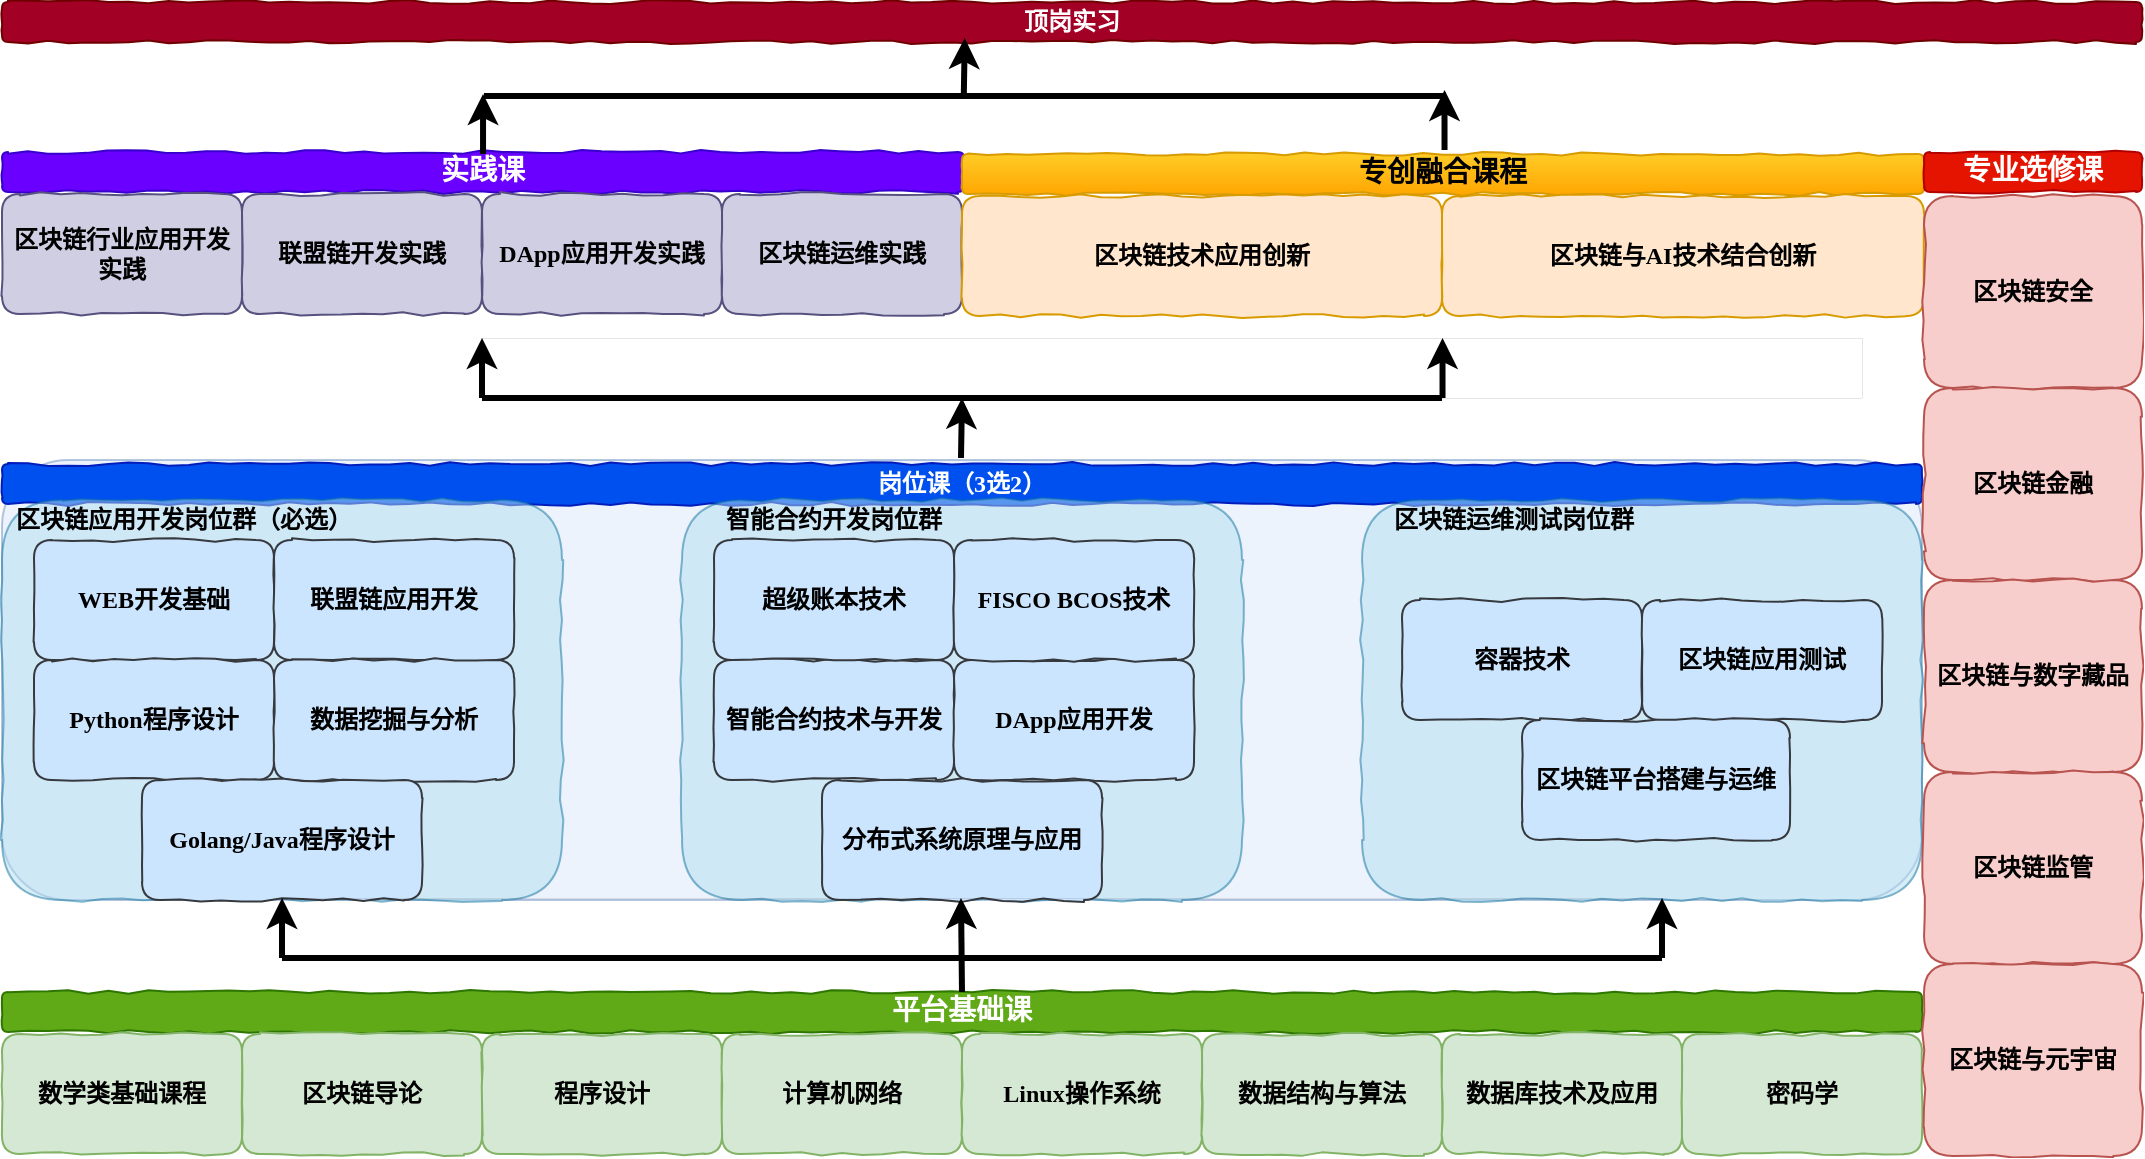 <mxfile version="22.0.5" type="github">
  <diagram name="第 1 页" id="WQdMZFt6NxUerbQakmH6">
    <mxGraphModel dx="1669" dy="532" grid="1" gridSize="10" guides="1" tooltips="1" connect="1" arrows="1" fold="1" page="1" pageScale="1" pageWidth="827" pageHeight="1169" math="0" shadow="0">
      <root>
        <mxCell id="0" />
        <mxCell id="1" parent="0" />
        <mxCell id="ZOFUwKBmkfHkIxBkDhFz-41" value="" style="group" vertex="1" connectable="0" parent="1">
          <mxGeometry x="-240" y="868" width="960" height="80" as="geometry" />
        </mxCell>
        <mxCell id="ZOFUwKBmkfHkIxBkDhFz-2" value="&lt;font style=&quot;font-size: 14px;&quot;&gt;平台基础课&lt;br&gt;&lt;/font&gt;" style="rounded=1;whiteSpace=wrap;html=1;comic=1;fillColor=#60a917;strokeColor=#2D7600;fontColor=#FFFFFF;fontFamily=Comic Sans MS;fontStyle=1" vertex="1" parent="ZOFUwKBmkfHkIxBkDhFz-41">
          <mxGeometry y="-1" width="960" height="20" as="geometry" />
        </mxCell>
        <mxCell id="ZOFUwKBmkfHkIxBkDhFz-3" value="&lt;div&gt;数学类基础课程&lt;/div&gt;" style="rounded=1;whiteSpace=wrap;html=1;comic=1;fontFamily=Comic Sans MS;fillColor=#d5e8d4;strokeColor=#82b366;fontColor=#000000;fontStyle=1" vertex="1" parent="ZOFUwKBmkfHkIxBkDhFz-41">
          <mxGeometry y="20" width="120" height="60" as="geometry" />
        </mxCell>
        <mxCell id="ZOFUwKBmkfHkIxBkDhFz-4" value="&lt;div&gt;&lt;span style=&quot;background-color: initial;&quot;&gt;区块链导论&lt;/span&gt;&lt;/div&gt;" style="rounded=1;whiteSpace=wrap;html=1;comic=1;fontFamily=Comic Sans MS;fillColor=#d5e8d4;strokeColor=#82b366;fontColor=#000000;fontStyle=1" vertex="1" parent="ZOFUwKBmkfHkIxBkDhFz-41">
          <mxGeometry x="120" y="20" width="120" height="60" as="geometry" />
        </mxCell>
        <mxCell id="ZOFUwKBmkfHkIxBkDhFz-5" value="&lt;div&gt;&lt;span style=&quot;background-color: initial;&quot;&gt;程序设计&lt;/span&gt;&lt;/div&gt;" style="rounded=1;whiteSpace=wrap;html=1;comic=1;fontFamily=Comic Sans MS;fillColor=#d5e8d4;strokeColor=#82b366;fontColor=#000000;fontStyle=1" vertex="1" parent="ZOFUwKBmkfHkIxBkDhFz-41">
          <mxGeometry x="240" y="20" width="120" height="60" as="geometry" />
        </mxCell>
        <mxCell id="ZOFUwKBmkfHkIxBkDhFz-6" value="&lt;div&gt;计算机网络&lt;/div&gt;" style="rounded=1;whiteSpace=wrap;html=1;comic=1;fontFamily=Comic Sans MS;fillColor=#d5e8d4;strokeColor=#82b366;fontColor=#000000;fontStyle=1" vertex="1" parent="ZOFUwKBmkfHkIxBkDhFz-41">
          <mxGeometry x="360" y="20" width="120" height="60" as="geometry" />
        </mxCell>
        <mxCell id="ZOFUwKBmkfHkIxBkDhFz-7" value="&lt;div style=&quot;border-color: var(--border-color);&quot;&gt;Linux操作系统&lt;/div&gt;" style="rounded=1;whiteSpace=wrap;html=1;comic=1;fontFamily=Comic Sans MS;fillColor=#d5e8d4;strokeColor=#82b366;fontColor=#000000;fontStyle=1" vertex="1" parent="ZOFUwKBmkfHkIxBkDhFz-41">
          <mxGeometry x="480" y="20" width="120" height="60" as="geometry" />
        </mxCell>
        <mxCell id="ZOFUwKBmkfHkIxBkDhFz-8" value="&lt;div style=&quot;border-color: var(--border-color);&quot;&gt;数据结构与算法&lt;/div&gt;" style="rounded=1;whiteSpace=wrap;html=1;comic=1;fontFamily=Comic Sans MS;fillColor=#d5e8d4;strokeColor=#82b366;fontColor=#000000;fontStyle=1" vertex="1" parent="ZOFUwKBmkfHkIxBkDhFz-41">
          <mxGeometry x="600" y="20" width="120" height="60" as="geometry" />
        </mxCell>
        <mxCell id="ZOFUwKBmkfHkIxBkDhFz-9" value="&lt;div style=&quot;border-color: var(--border-color);&quot;&gt;数据库技术及应用&lt;/div&gt;" style="rounded=1;whiteSpace=wrap;html=1;comic=1;fontFamily=Comic Sans MS;fillColor=#d5e8d4;strokeColor=#82b366;fontColor=#000000;fontStyle=1" vertex="1" parent="ZOFUwKBmkfHkIxBkDhFz-41">
          <mxGeometry x="720" y="20" width="120" height="60" as="geometry" />
        </mxCell>
        <mxCell id="ZOFUwKBmkfHkIxBkDhFz-10" value="&lt;div style=&quot;border-color: var(--border-color);&quot;&gt;&lt;span style=&quot;background-color: initial;&quot;&gt;密码学&lt;/span&gt;&lt;br&gt;&lt;/div&gt;" style="rounded=1;whiteSpace=wrap;html=1;comic=1;fontFamily=Comic Sans MS;fillColor=#d5e8d4;strokeColor=#82b366;fontColor=#000000;fontStyle=1" vertex="1" parent="ZOFUwKBmkfHkIxBkDhFz-41">
          <mxGeometry x="840" y="20" width="120" height="60" as="geometry" />
        </mxCell>
        <mxCell id="ZOFUwKBmkfHkIxBkDhFz-46" value="" style="group;rounded=1;" vertex="1" connectable="0" parent="1">
          <mxGeometry x="-240" y="601" width="960" height="220" as="geometry" />
        </mxCell>
        <mxCell id="ZOFUwKBmkfHkIxBkDhFz-43" value="" style="rounded=1;whiteSpace=wrap;html=1;opacity=50;fillColor=#dae8fc;strokeColor=#6c8ebf;glass=0;" vertex="1" parent="ZOFUwKBmkfHkIxBkDhFz-46">
          <mxGeometry width="960" height="220" as="geometry" />
        </mxCell>
        <mxCell id="ZOFUwKBmkfHkIxBkDhFz-11" value="岗位课（3选2）" style="rounded=1;whiteSpace=wrap;html=1;comic=1;fillColor=#0050ef;strokeColor=#001DBC;fontColor=#FFFFFF;fontFamily=Comic Sans MS;fontStyle=1" vertex="1" parent="ZOFUwKBmkfHkIxBkDhFz-46">
          <mxGeometry y="2" width="960" height="20" as="geometry" />
        </mxCell>
        <mxCell id="ZOFUwKBmkfHkIxBkDhFz-12" value="" style="rounded=1;whiteSpace=wrap;html=1;comic=1;fontFamily=Comic Sans MS;fillColor=#b1ddf0;strokeColor=#10739e;fontColor=#FFFFFF;fontStyle=1;opacity=50;" vertex="1" parent="ZOFUwKBmkfHkIxBkDhFz-46">
          <mxGeometry y="20" width="280" height="200" as="geometry" />
        </mxCell>
        <mxCell id="ZOFUwKBmkfHkIxBkDhFz-13" value="区块链应用开发岗位群（必选）" style="text;html=1;strokeColor=none;fillColor=none;align=center;verticalAlign=middle;whiteSpace=wrap;rounded=0;fontFamily=Comic Sans MS;fontColor=#000000;fontStyle=1" vertex="1" parent="ZOFUwKBmkfHkIxBkDhFz-46">
          <mxGeometry x="6" y="20" width="170" height="20" as="geometry" />
        </mxCell>
        <mxCell id="ZOFUwKBmkfHkIxBkDhFz-14" value="&lt;div&gt;WEB开发基础&lt;/div&gt;" style="rounded=1;whiteSpace=wrap;html=1;comic=1;fontFamily=Comic Sans MS;fillColor=#cce5ff;strokeColor=#36393d;fontStyle=1" vertex="1" parent="ZOFUwKBmkfHkIxBkDhFz-46">
          <mxGeometry x="16" y="40" width="120" height="60" as="geometry" />
        </mxCell>
        <mxCell id="ZOFUwKBmkfHkIxBkDhFz-17" value="&lt;div&gt;联盟链应用开发&lt;/div&gt;" style="rounded=1;whiteSpace=wrap;html=1;comic=1;fontFamily=Comic Sans MS;fillColor=#cce5ff;strokeColor=#36393d;fontStyle=1" vertex="1" parent="ZOFUwKBmkfHkIxBkDhFz-46">
          <mxGeometry x="136" y="40" width="120" height="60" as="geometry" />
        </mxCell>
        <mxCell id="ZOFUwKBmkfHkIxBkDhFz-21" value="&lt;div&gt;Python程序设计&lt;/div&gt;" style="rounded=1;whiteSpace=wrap;html=1;comic=1;fontFamily=Comic Sans MS;fillColor=#cce5ff;strokeColor=#36393d;fontStyle=1" vertex="1" parent="ZOFUwKBmkfHkIxBkDhFz-46">
          <mxGeometry x="16" y="100" width="120" height="60" as="geometry" />
        </mxCell>
        <mxCell id="ZOFUwKBmkfHkIxBkDhFz-22" value="&lt;div&gt;数据挖掘与分析&lt;/div&gt;" style="rounded=1;whiteSpace=wrap;html=1;comic=1;fontFamily=Comic Sans MS;fillColor=#cce5ff;strokeColor=#36393d;fontStyle=1" vertex="1" parent="ZOFUwKBmkfHkIxBkDhFz-46">
          <mxGeometry x="136" y="100" width="120" height="60" as="geometry" />
        </mxCell>
        <mxCell id="ZOFUwKBmkfHkIxBkDhFz-23" value="&lt;div&gt;Golang/Java程序设计&lt;/div&gt;" style="rounded=1;whiteSpace=wrap;html=1;comic=1;fontFamily=Comic Sans MS;fillColor=#cce5ff;strokeColor=#36393d;fontStyle=1" vertex="1" parent="ZOFUwKBmkfHkIxBkDhFz-46">
          <mxGeometry x="70" y="160" width="140" height="60" as="geometry" />
        </mxCell>
        <mxCell id="ZOFUwKBmkfHkIxBkDhFz-24" value="" style="rounded=1;whiteSpace=wrap;html=1;comic=1;fontFamily=Comic Sans MS;fillColor=#b1ddf0;strokeColor=#10739e;fontColor=#FFFFFF;fontStyle=1;opacity=50;" vertex="1" parent="ZOFUwKBmkfHkIxBkDhFz-46">
          <mxGeometry x="340" y="20" width="280" height="200" as="geometry" />
        </mxCell>
        <mxCell id="ZOFUwKBmkfHkIxBkDhFz-25" value="智能合约开发岗位群" style="text;html=1;strokeColor=none;fillColor=none;align=center;verticalAlign=middle;whiteSpace=wrap;rounded=0;fontFamily=Comic Sans MS;fontColor=#000000;fontStyle=1" vertex="1" parent="ZOFUwKBmkfHkIxBkDhFz-46">
          <mxGeometry x="346" y="20" width="140" height="20" as="geometry" />
        </mxCell>
        <mxCell id="ZOFUwKBmkfHkIxBkDhFz-28" value="&lt;div&gt;智能合约技术与开发&lt;/div&gt;" style="rounded=1;whiteSpace=wrap;html=1;comic=1;fontFamily=Comic Sans MS;fillColor=#cce5ff;strokeColor=#36393d;fontStyle=1" vertex="1" parent="ZOFUwKBmkfHkIxBkDhFz-46">
          <mxGeometry x="356" y="100" width="120" height="60" as="geometry" />
        </mxCell>
        <mxCell id="ZOFUwKBmkfHkIxBkDhFz-29" value="&lt;div&gt;DApp应用开发&lt;/div&gt;" style="rounded=1;whiteSpace=wrap;html=1;comic=1;fontFamily=Comic Sans MS;fillColor=#cce5ff;strokeColor=#36393d;fontStyle=1" vertex="1" parent="ZOFUwKBmkfHkIxBkDhFz-46">
          <mxGeometry x="476" y="100" width="120" height="60" as="geometry" />
        </mxCell>
        <mxCell id="ZOFUwKBmkfHkIxBkDhFz-31" value="" style="rounded=1;whiteSpace=wrap;html=1;comic=1;fontFamily=Comic Sans MS;fillColor=#b1ddf0;strokeColor=#10739e;fontColor=#FFFFFF;fontStyle=1;opacity=50;" vertex="1" parent="ZOFUwKBmkfHkIxBkDhFz-46">
          <mxGeometry x="680" y="20" width="280" height="200" as="geometry" />
        </mxCell>
        <mxCell id="ZOFUwKBmkfHkIxBkDhFz-32" value="区块链运维测试岗位群" style="text;html=1;strokeColor=none;fillColor=none;align=center;verticalAlign=middle;whiteSpace=wrap;rounded=0;fontFamily=Comic Sans MS;fontColor=#000000;fontStyle=1" vertex="1" parent="ZOFUwKBmkfHkIxBkDhFz-46">
          <mxGeometry x="686" y="20" width="140" height="20" as="geometry" />
        </mxCell>
        <mxCell id="ZOFUwKBmkfHkIxBkDhFz-35" value="&lt;div&gt;容器技术&lt;/div&gt;" style="rounded=1;whiteSpace=wrap;html=1;comic=1;fontFamily=Comic Sans MS;fillColor=#cce5ff;strokeColor=#36393d;fontStyle=1" vertex="1" parent="ZOFUwKBmkfHkIxBkDhFz-46">
          <mxGeometry x="700" y="70" width="120" height="60" as="geometry" />
        </mxCell>
        <mxCell id="ZOFUwKBmkfHkIxBkDhFz-36" value="&lt;div&gt;区块链应用测试&lt;/div&gt;" style="rounded=1;whiteSpace=wrap;html=1;comic=1;fontFamily=Comic Sans MS;fillColor=#cce5ff;strokeColor=#36393d;fontStyle=1" vertex="1" parent="ZOFUwKBmkfHkIxBkDhFz-46">
          <mxGeometry x="820" y="70" width="120" height="60" as="geometry" />
        </mxCell>
        <mxCell id="ZOFUwKBmkfHkIxBkDhFz-37" value="&lt;div&gt;区块链平台搭建与运维&lt;/div&gt;" style="rounded=1;whiteSpace=wrap;html=1;comic=1;fontFamily=Comic Sans MS;fillColor=#cce5ff;strokeColor=#36393d;fontStyle=1" vertex="1" parent="ZOFUwKBmkfHkIxBkDhFz-46">
          <mxGeometry x="760" y="130" width="134" height="60" as="geometry" />
        </mxCell>
        <mxCell id="ZOFUwKBmkfHkIxBkDhFz-38" value="&lt;div&gt;超级账本技术&lt;/div&gt;" style="rounded=1;whiteSpace=wrap;html=1;comic=1;fontFamily=Comic Sans MS;fillColor=#cce5ff;strokeColor=#36393d;fontStyle=1" vertex="1" parent="ZOFUwKBmkfHkIxBkDhFz-46">
          <mxGeometry x="356" y="40" width="120" height="60" as="geometry" />
        </mxCell>
        <mxCell id="ZOFUwKBmkfHkIxBkDhFz-39" value="&lt;div&gt;FISCO BCOS技术&lt;/div&gt;" style="rounded=1;whiteSpace=wrap;html=1;comic=1;fontFamily=Comic Sans MS;fillColor=#cce5ff;strokeColor=#36393d;fontStyle=1" vertex="1" parent="ZOFUwKBmkfHkIxBkDhFz-46">
          <mxGeometry x="476" y="40" width="120" height="60" as="geometry" />
        </mxCell>
        <mxCell id="ZOFUwKBmkfHkIxBkDhFz-40" value="&lt;div&gt;分布式系统原理与应用&lt;/div&gt;" style="rounded=1;whiteSpace=wrap;html=1;comic=1;fontFamily=Comic Sans MS;fillColor=#cce5ff;strokeColor=#36393d;fontStyle=1" vertex="1" parent="ZOFUwKBmkfHkIxBkDhFz-46">
          <mxGeometry x="410" y="160" width="140" height="60" as="geometry" />
        </mxCell>
        <mxCell id="ZOFUwKBmkfHkIxBkDhFz-51" value="" style="group;dashed=1;dashPattern=8 8;strokeWidth=0;strokeColor=default;" vertex="1" connectable="0" parent="1">
          <mxGeometry x="-100" y="820" width="690" height="30" as="geometry" />
        </mxCell>
        <mxCell id="ZOFUwKBmkfHkIxBkDhFz-47" value="" style="endArrow=classic;html=1;rounded=0;strokeWidth=3;" edge="1" parent="ZOFUwKBmkfHkIxBkDhFz-51">
          <mxGeometry width="50" height="50" relative="1" as="geometry">
            <mxPoint y="30" as="sourcePoint" />
            <mxPoint as="targetPoint" />
          </mxGeometry>
        </mxCell>
        <mxCell id="ZOFUwKBmkfHkIxBkDhFz-48" value="" style="endArrow=classic;html=1;rounded=0;exitX=0.5;exitY=0;exitDx=0;exitDy=0;strokeWidth=3;" edge="1" parent="ZOFUwKBmkfHkIxBkDhFz-51" source="ZOFUwKBmkfHkIxBkDhFz-2">
          <mxGeometry width="50" height="50" relative="1" as="geometry">
            <mxPoint x="339.5" y="70" as="sourcePoint" />
            <mxPoint x="339.5" as="targetPoint" />
          </mxGeometry>
        </mxCell>
        <mxCell id="ZOFUwKBmkfHkIxBkDhFz-49" value="" style="endArrow=classic;html=1;rounded=0;strokeWidth=3;" edge="1" parent="ZOFUwKBmkfHkIxBkDhFz-51">
          <mxGeometry width="50" height="50" relative="1" as="geometry">
            <mxPoint x="690" y="30" as="sourcePoint" />
            <mxPoint x="690" as="targetPoint" />
          </mxGeometry>
        </mxCell>
        <mxCell id="ZOFUwKBmkfHkIxBkDhFz-50" value="" style="endArrow=none;html=1;rounded=0;strokeWidth=3;" edge="1" parent="ZOFUwKBmkfHkIxBkDhFz-51">
          <mxGeometry width="50" height="50" relative="1" as="geometry">
            <mxPoint y="30" as="sourcePoint" />
            <mxPoint x="690" y="30" as="targetPoint" />
          </mxGeometry>
        </mxCell>
        <mxCell id="ZOFUwKBmkfHkIxBkDhFz-103" value="" style="group" vertex="1" connectable="0" parent="1">
          <mxGeometry x="-240" y="447" width="481" height="81" as="geometry" />
        </mxCell>
        <mxCell id="ZOFUwKBmkfHkIxBkDhFz-94" value="&lt;font style=&quot;font-size: 14px;&quot;&gt;实践课&lt;br&gt;&lt;/font&gt;" style="rounded=1;whiteSpace=wrap;html=1;comic=1;fillColor=#6a00ff;strokeColor=#3700CC;fontColor=#ffffff;fontFamily=Comic Sans MS;fontStyle=1;container=0;" vertex="1" parent="ZOFUwKBmkfHkIxBkDhFz-103">
          <mxGeometry width="481" height="20" as="geometry" />
        </mxCell>
        <mxCell id="ZOFUwKBmkfHkIxBkDhFz-95" value="&lt;div&gt;区块链行业应用开发实践&lt;/div&gt;" style="rounded=1;whiteSpace=wrap;html=1;comic=1;fontFamily=Comic Sans MS;fillColor=#d0cee2;strokeColor=#56517e;fontStyle=1;container=0;" vertex="1" parent="ZOFUwKBmkfHkIxBkDhFz-103">
          <mxGeometry y="21" width="120" height="60" as="geometry" />
        </mxCell>
        <mxCell id="ZOFUwKBmkfHkIxBkDhFz-96" value="联盟链开发实践" style="rounded=1;whiteSpace=wrap;html=1;comic=1;fontFamily=Comic Sans MS;fillColor=#d0cee2;strokeColor=#56517e;fontStyle=1;container=0;" vertex="1" parent="ZOFUwKBmkfHkIxBkDhFz-103">
          <mxGeometry x="120" y="21" width="120" height="60" as="geometry" />
        </mxCell>
        <mxCell id="ZOFUwKBmkfHkIxBkDhFz-97" value="DApp应用开发实践" style="rounded=1;whiteSpace=wrap;html=1;comic=1;fontFamily=Comic Sans MS;fillColor=#d0cee2;strokeColor=#56517e;fontStyle=1;container=0;" vertex="1" parent="ZOFUwKBmkfHkIxBkDhFz-103">
          <mxGeometry x="240" y="21" width="120" height="60" as="geometry" />
        </mxCell>
        <mxCell id="ZOFUwKBmkfHkIxBkDhFz-98" value="&lt;div&gt;区块链运维实践&lt;/div&gt;" style="rounded=1;whiteSpace=wrap;html=1;comic=1;fontFamily=Comic Sans MS;fillColor=#d0cee2;strokeColor=#56517e;fontStyle=1;container=0;" vertex="1" parent="ZOFUwKBmkfHkIxBkDhFz-103">
          <mxGeometry x="360" y="21" width="120" height="60" as="geometry" />
        </mxCell>
        <mxCell id="ZOFUwKBmkfHkIxBkDhFz-110" value="" style="group" vertex="1" connectable="0" parent="1">
          <mxGeometry x="240" y="448" width="481" height="81" as="geometry" />
        </mxCell>
        <mxCell id="ZOFUwKBmkfHkIxBkDhFz-111" value="&lt;font style=&quot;font-size: 14px;&quot;&gt;专创融合课程&lt;br&gt;&lt;/font&gt;" style="rounded=1;whiteSpace=wrap;html=1;comic=1;fillColor=#ffcd28;strokeColor=#d79b00;fontFamily=Comic Sans MS;fontStyle=1;container=0;gradientColor=#ffa500;" vertex="1" parent="ZOFUwKBmkfHkIxBkDhFz-110">
          <mxGeometry width="481" height="20" as="geometry" />
        </mxCell>
        <mxCell id="ZOFUwKBmkfHkIxBkDhFz-112" value="&lt;div&gt;区块链技术应用创新&lt;/div&gt;" style="rounded=1;whiteSpace=wrap;html=1;comic=1;fontFamily=Comic Sans MS;fillColor=#ffe6cc;strokeColor=#d79b00;fontStyle=1;container=0;" vertex="1" parent="ZOFUwKBmkfHkIxBkDhFz-110">
          <mxGeometry y="21" width="240" height="60" as="geometry" />
        </mxCell>
        <mxCell id="ZOFUwKBmkfHkIxBkDhFz-116" value="&lt;div&gt;&lt;/div&gt;区块链与AI技术&lt;span style=&quot;background-color: initial;&quot;&gt;结合创新&lt;/span&gt;" style="rounded=1;whiteSpace=wrap;html=1;comic=1;fontFamily=Comic Sans MS;fillColor=#ffe6cc;strokeColor=#d79b00;fontStyle=1;container=0;" vertex="1" parent="ZOFUwKBmkfHkIxBkDhFz-110">
          <mxGeometry x="240" y="21" width="241" height="60" as="geometry" />
        </mxCell>
        <mxCell id="ZOFUwKBmkfHkIxBkDhFz-122" value="" style="group;dashed=1;dashPattern=8 8;strokeWidth=0;strokeColor=default;container=0;" vertex="1" connectable="0" parent="1">
          <mxGeometry y="540" width="690" height="30" as="geometry" />
        </mxCell>
        <mxCell id="ZOFUwKBmkfHkIxBkDhFz-128" value="&lt;font style=&quot;font-size: 14px;&quot;&gt;专业选修课&lt;br&gt;&lt;/font&gt;" style="rounded=1;whiteSpace=wrap;html=1;comic=1;fillColor=#e51400;strokeColor=#B20000;fontFamily=Comic Sans MS;fontStyle=1;container=0;fontColor=#ffffff;" vertex="1" parent="1">
          <mxGeometry x="721" y="447" width="109" height="20" as="geometry" />
        </mxCell>
        <mxCell id="ZOFUwKBmkfHkIxBkDhFz-129" value="&lt;div&gt;区块链安全&lt;/div&gt;" style="rounded=1;whiteSpace=wrap;html=1;comic=1;fontFamily=Comic Sans MS;fillColor=#f8cecc;strokeColor=#b85450;fontStyle=1;container=0;" vertex="1" parent="1">
          <mxGeometry x="721" y="469" width="109" height="96" as="geometry" />
        </mxCell>
        <mxCell id="ZOFUwKBmkfHkIxBkDhFz-131" value="&lt;div&gt;&lt;span style=&quot;background-color: initial;&quot;&gt;区块链金融&lt;/span&gt;&lt;/div&gt;" style="rounded=1;whiteSpace=wrap;html=1;comic=1;fontFamily=Comic Sans MS;fillColor=#f8cecc;strokeColor=#b85450;fontStyle=1;container=0;" vertex="1" parent="1">
          <mxGeometry x="721" y="565" width="109" height="96" as="geometry" />
        </mxCell>
        <mxCell id="ZOFUwKBmkfHkIxBkDhFz-132" value="&lt;div&gt;&lt;span style=&quot;background-color: initial;&quot;&gt;区块链与数字藏品&lt;/span&gt;&lt;/div&gt;" style="rounded=1;whiteSpace=wrap;html=1;comic=1;fontFamily=Comic Sans MS;fillColor=#f8cecc;strokeColor=#b85450;fontStyle=1;container=0;" vertex="1" parent="1">
          <mxGeometry x="721" y="661" width="109" height="96" as="geometry" />
        </mxCell>
        <mxCell id="ZOFUwKBmkfHkIxBkDhFz-133" value="区块链监管" style="rounded=1;whiteSpace=wrap;html=1;comic=1;fontFamily=Comic Sans MS;fillColor=#f8cecc;strokeColor=#b85450;fontStyle=1;container=0;" vertex="1" parent="1">
          <mxGeometry x="721" y="757" width="109" height="96" as="geometry" />
        </mxCell>
        <mxCell id="ZOFUwKBmkfHkIxBkDhFz-134" value="顶岗实习" style="rounded=1;whiteSpace=wrap;html=1;comic=1;fillColor=#a20025;strokeColor=#6F0000;fontFamily=Comic Sans MS;fontStyle=1;fontColor=#ffffff;" vertex="1" parent="1">
          <mxGeometry x="-240" y="372" width="1070" height="20" as="geometry" />
        </mxCell>
        <mxCell id="ZOFUwKBmkfHkIxBkDhFz-137" value="" style="group" vertex="1" connectable="0" parent="1">
          <mxGeometry y="540" width="480.26" height="60" as="geometry" />
        </mxCell>
        <mxCell id="ZOFUwKBmkfHkIxBkDhFz-124" value="" style="endArrow=classic;html=1;rounded=0;exitX=0.5;exitY=0;exitDx=0;exitDy=0;strokeWidth=3;" edge="1" parent="ZOFUwKBmkfHkIxBkDhFz-137">
          <mxGeometry width="50" height="50" relative="1" as="geometry">
            <mxPoint x="239.5" y="60" as="sourcePoint" />
            <mxPoint x="240" y="30" as="targetPoint" />
          </mxGeometry>
        </mxCell>
        <mxCell id="ZOFUwKBmkfHkIxBkDhFz-123" value="" style="endArrow=classic;html=1;rounded=0;strokeWidth=3;" edge="1" parent="ZOFUwKBmkfHkIxBkDhFz-137">
          <mxGeometry width="50" height="50" relative="1" as="geometry">
            <mxPoint y="30" as="sourcePoint" />
            <mxPoint as="targetPoint" />
          </mxGeometry>
        </mxCell>
        <mxCell id="ZOFUwKBmkfHkIxBkDhFz-125" value="" style="endArrow=classic;html=1;rounded=0;strokeWidth=3;" edge="1" parent="ZOFUwKBmkfHkIxBkDhFz-137">
          <mxGeometry width="50" height="50" relative="1" as="geometry">
            <mxPoint x="480.26" y="30" as="sourcePoint" />
            <mxPoint x="480.26" as="targetPoint" />
          </mxGeometry>
        </mxCell>
        <mxCell id="ZOFUwKBmkfHkIxBkDhFz-126" value="" style="endArrow=none;html=1;rounded=0;strokeWidth=3;" edge="1" parent="ZOFUwKBmkfHkIxBkDhFz-137">
          <mxGeometry width="50" height="50" relative="1" as="geometry">
            <mxPoint y="30" as="sourcePoint" />
            <mxPoint x="480" y="30" as="targetPoint" />
          </mxGeometry>
        </mxCell>
        <mxCell id="ZOFUwKBmkfHkIxBkDhFz-143" value="" style="group" vertex="1" connectable="0" parent="1">
          <mxGeometry x="1" y="372" width="480.26" height="60" as="geometry" />
        </mxCell>
        <mxCell id="ZOFUwKBmkfHkIxBkDhFz-146" value="" style="endArrow=classic;html=1;rounded=0;strokeWidth=3;" edge="1" parent="ZOFUwKBmkfHkIxBkDhFz-143">
          <mxGeometry width="50" height="50" relative="1" as="geometry">
            <mxPoint x="480.26" y="74" as="sourcePoint" />
            <mxPoint x="480.26" y="44" as="targetPoint" />
          </mxGeometry>
        </mxCell>
        <mxCell id="ZOFUwKBmkfHkIxBkDhFz-147" value="" style="endArrow=none;html=1;rounded=0;strokeWidth=3;" edge="1" parent="ZOFUwKBmkfHkIxBkDhFz-143">
          <mxGeometry width="50" height="50" relative="1" as="geometry">
            <mxPoint y="47" as="sourcePoint" />
            <mxPoint x="480" y="47" as="targetPoint" />
          </mxGeometry>
        </mxCell>
        <mxCell id="ZOFUwKBmkfHkIxBkDhFz-144" value="" style="endArrow=classic;html=1;rounded=0;exitX=0.5;exitY=0;exitDx=0;exitDy=0;strokeWidth=3;" edge="1" parent="1">
          <mxGeometry width="50" height="50" relative="1" as="geometry">
            <mxPoint x="240.88" y="420" as="sourcePoint" />
            <mxPoint x="241.38" y="390" as="targetPoint" />
          </mxGeometry>
        </mxCell>
        <mxCell id="ZOFUwKBmkfHkIxBkDhFz-145" value="" style="endArrow=classic;html=1;rounded=0;strokeWidth=3;" edge="1" parent="1">
          <mxGeometry width="50" height="50" relative="1" as="geometry">
            <mxPoint x="0.52" y="448" as="sourcePoint" />
            <mxPoint x="0.52" y="418" as="targetPoint" />
          </mxGeometry>
        </mxCell>
        <mxCell id="ZOFUwKBmkfHkIxBkDhFz-148" value="区块链与元宇宙" style="rounded=1;whiteSpace=wrap;html=1;comic=1;fontFamily=Comic Sans MS;fillColor=#f8cecc;strokeColor=#b85450;fontStyle=1;container=0;" vertex="1" parent="1">
          <mxGeometry x="721" y="853" width="109" height="96" as="geometry" />
        </mxCell>
      </root>
    </mxGraphModel>
  </diagram>
</mxfile>
